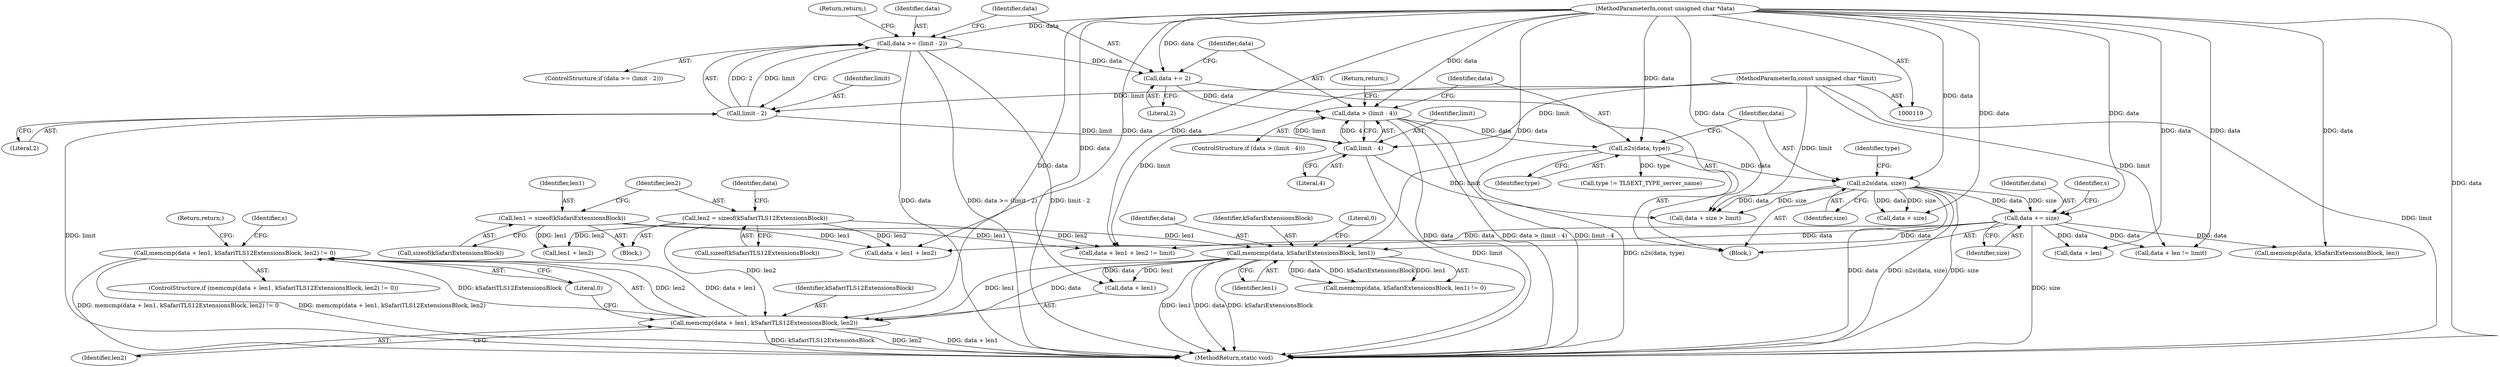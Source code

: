 digraph "1_openssl_a004e72b95835136d3f1ea90517f706c24c03da7_1@API" {
"1000200" [label="(Call,memcmp(data + len1, kSafariTLS12ExtensionsBlock, len2) != 0)"];
"1000201" [label="(Call,memcmp(data + len1, kSafariTLS12ExtensionsBlock, len2))"];
"1000193" [label="(Call,memcmp(data, kSafariExtensionsBlock, len1))"];
"1000121" [label="(MethodParameterIn,const unsigned char *data)"];
"1000163" [label="(Call,data += size)"];
"1000148" [label="(Call,n2s(data, size))"];
"1000145" [label="(Call,n2s(data, type))"];
"1000139" [label="(Call,data > (limit - 4))"];
"1000135" [label="(Call,data += 2)"];
"1000129" [label="(Call,data >= (limit - 2))"];
"1000131" [label="(Call,limit - 2)"];
"1000122" [label="(MethodParameterIn,const unsigned char *limit)"];
"1000141" [label="(Call,limit - 4)"];
"1000173" [label="(Call,len1 = sizeof(kSafariExtensionsBlock))"];
"1000178" [label="(Call,len2 = sizeof(kSafariTLS12ExtensionsBlock))"];
"1000157" [label="(Call,data + size > limit)"];
"1000175" [label="(Call,sizeof(kSafariExtensionsBlock))"];
"1000195" [label="(Identifier,kSafariExtensionsBlock)"];
"1000141" [label="(Call,limit - 4)"];
"1000180" [label="(Call,sizeof(kSafariTLS12ExtensionsBlock))"];
"1000142" [label="(Identifier,limit)"];
"1000138" [label="(ControlStructure,if (data > (limit - 4)))"];
"1000140" [label="(Identifier,data)"];
"1000200" [label="(Call,memcmp(data + len1, kSafariTLS12ExtensionsBlock, len2) != 0)"];
"1000183" [label="(Call,data + len1 + len2 != limit)"];
"1000153" [label="(Identifier,type)"];
"1000123" [label="(Block,)"];
"1000163" [label="(Call,data += size)"];
"1000173" [label="(Call,len1 = sizeof(kSafariExtensionsBlock))"];
"1000186" [label="(Call,len1 + len2)"];
"1000136" [label="(Identifier,data)"];
"1000129" [label="(Call,data >= (limit - 2))"];
"1000135" [label="(Call,data += 2)"];
"1000150" [label="(Identifier,size)"];
"1000206" [label="(Identifier,len2)"];
"1000192" [label="(Call,memcmp(data, kSafariExtensionsBlock, len1) != 0)"];
"1000164" [label="(Identifier,data)"];
"1000147" [label="(Identifier,type)"];
"1000169" [label="(Identifier,s)"];
"1000174" [label="(Identifier,len1)"];
"1000165" [label="(Identifier,size)"];
"1000131" [label="(Call,limit - 2)"];
"1000185" [label="(Identifier,data)"];
"1000133" [label="(Literal,2)"];
"1000202" [label="(Call,data + len1)"];
"1000134" [label="(Return,return;)"];
"1000197" [label="(Literal,0)"];
"1000145" [label="(Call,n2s(data, type))"];
"1000149" [label="(Identifier,data)"];
"1000184" [label="(Call,data + len1 + len2)"];
"1000122" [label="(MethodParameterIn,const unsigned char *limit)"];
"1000193" [label="(Call,memcmp(data, kSafariExtensionsBlock, len1))"];
"1000128" [label="(ControlStructure,if (data >= (limit - 2)))"];
"1000152" [label="(Call,type != TLSEXT_TYPE_server_name)"];
"1000207" [label="(Literal,0)"];
"1000238" [label="(MethodReturn,static void)"];
"1000196" [label="(Identifier,len1)"];
"1000199" [label="(ControlStructure,if (memcmp(data + len1, kSafariTLS12ExtensionsBlock, len2) != 0))"];
"1000225" [label="(Call,memcmp(data, kSafariExtensionsBlock, len))"];
"1000201" [label="(Call,memcmp(data + len1, kSafariTLS12ExtensionsBlock, len2))"];
"1000178" [label="(Call,len2 = sizeof(kSafariTLS12ExtensionsBlock))"];
"1000158" [label="(Call,data + size)"];
"1000132" [label="(Identifier,limit)"];
"1000139" [label="(Call,data > (limit - 4))"];
"1000137" [label="(Literal,2)"];
"1000234" [label="(Identifier,s)"];
"1000217" [label="(Call,data + len != limit)"];
"1000148" [label="(Call,n2s(data, size))"];
"1000146" [label="(Identifier,data)"];
"1000171" [label="(Block,)"];
"1000130" [label="(Identifier,data)"];
"1000143" [label="(Literal,4)"];
"1000208" [label="(Return,return;)"];
"1000121" [label="(MethodParameterIn,const unsigned char *data)"];
"1000218" [label="(Call,data + len)"];
"1000194" [label="(Identifier,data)"];
"1000179" [label="(Identifier,len2)"];
"1000205" [label="(Identifier,kSafariTLS12ExtensionsBlock)"];
"1000144" [label="(Return,return;)"];
"1000200" -> "1000199"  [label="AST: "];
"1000200" -> "1000207"  [label="CFG: "];
"1000201" -> "1000200"  [label="AST: "];
"1000207" -> "1000200"  [label="AST: "];
"1000208" -> "1000200"  [label="CFG: "];
"1000234" -> "1000200"  [label="CFG: "];
"1000200" -> "1000238"  [label="DDG: memcmp(data + len1, kSafariTLS12ExtensionsBlock, len2)"];
"1000200" -> "1000238"  [label="DDG: memcmp(data + len1, kSafariTLS12ExtensionsBlock, len2) != 0"];
"1000201" -> "1000200"  [label="DDG: data + len1"];
"1000201" -> "1000200"  [label="DDG: kSafariTLS12ExtensionsBlock"];
"1000201" -> "1000200"  [label="DDG: len2"];
"1000201" -> "1000206"  [label="CFG: "];
"1000202" -> "1000201"  [label="AST: "];
"1000205" -> "1000201"  [label="AST: "];
"1000206" -> "1000201"  [label="AST: "];
"1000207" -> "1000201"  [label="CFG: "];
"1000201" -> "1000238"  [label="DDG: kSafariTLS12ExtensionsBlock"];
"1000201" -> "1000238"  [label="DDG: len2"];
"1000201" -> "1000238"  [label="DDG: data + len1"];
"1000193" -> "1000201"  [label="DDG: data"];
"1000193" -> "1000201"  [label="DDG: len1"];
"1000121" -> "1000201"  [label="DDG: data"];
"1000178" -> "1000201"  [label="DDG: len2"];
"1000193" -> "1000192"  [label="AST: "];
"1000193" -> "1000196"  [label="CFG: "];
"1000194" -> "1000193"  [label="AST: "];
"1000195" -> "1000193"  [label="AST: "];
"1000196" -> "1000193"  [label="AST: "];
"1000197" -> "1000193"  [label="CFG: "];
"1000193" -> "1000238"  [label="DDG: data"];
"1000193" -> "1000238"  [label="DDG: kSafariExtensionsBlock"];
"1000193" -> "1000238"  [label="DDG: len1"];
"1000193" -> "1000192"  [label="DDG: data"];
"1000193" -> "1000192"  [label="DDG: kSafariExtensionsBlock"];
"1000193" -> "1000192"  [label="DDG: len1"];
"1000121" -> "1000193"  [label="DDG: data"];
"1000163" -> "1000193"  [label="DDG: data"];
"1000173" -> "1000193"  [label="DDG: len1"];
"1000193" -> "1000202"  [label="DDG: data"];
"1000193" -> "1000202"  [label="DDG: len1"];
"1000121" -> "1000119"  [label="AST: "];
"1000121" -> "1000238"  [label="DDG: data"];
"1000121" -> "1000129"  [label="DDG: data"];
"1000121" -> "1000135"  [label="DDG: data"];
"1000121" -> "1000139"  [label="DDG: data"];
"1000121" -> "1000145"  [label="DDG: data"];
"1000121" -> "1000148"  [label="DDG: data"];
"1000121" -> "1000157"  [label="DDG: data"];
"1000121" -> "1000158"  [label="DDG: data"];
"1000121" -> "1000163"  [label="DDG: data"];
"1000121" -> "1000183"  [label="DDG: data"];
"1000121" -> "1000184"  [label="DDG: data"];
"1000121" -> "1000202"  [label="DDG: data"];
"1000121" -> "1000217"  [label="DDG: data"];
"1000121" -> "1000218"  [label="DDG: data"];
"1000121" -> "1000225"  [label="DDG: data"];
"1000163" -> "1000123"  [label="AST: "];
"1000163" -> "1000165"  [label="CFG: "];
"1000164" -> "1000163"  [label="AST: "];
"1000165" -> "1000163"  [label="AST: "];
"1000169" -> "1000163"  [label="CFG: "];
"1000163" -> "1000238"  [label="DDG: size"];
"1000148" -> "1000163"  [label="DDG: size"];
"1000148" -> "1000163"  [label="DDG: data"];
"1000163" -> "1000183"  [label="DDG: data"];
"1000163" -> "1000184"  [label="DDG: data"];
"1000163" -> "1000217"  [label="DDG: data"];
"1000163" -> "1000218"  [label="DDG: data"];
"1000163" -> "1000225"  [label="DDG: data"];
"1000148" -> "1000123"  [label="AST: "];
"1000148" -> "1000150"  [label="CFG: "];
"1000149" -> "1000148"  [label="AST: "];
"1000150" -> "1000148"  [label="AST: "];
"1000153" -> "1000148"  [label="CFG: "];
"1000148" -> "1000238"  [label="DDG: data"];
"1000148" -> "1000238"  [label="DDG: n2s(data, size)"];
"1000148" -> "1000238"  [label="DDG: size"];
"1000145" -> "1000148"  [label="DDG: data"];
"1000148" -> "1000157"  [label="DDG: data"];
"1000148" -> "1000157"  [label="DDG: size"];
"1000148" -> "1000158"  [label="DDG: data"];
"1000148" -> "1000158"  [label="DDG: size"];
"1000145" -> "1000123"  [label="AST: "];
"1000145" -> "1000147"  [label="CFG: "];
"1000146" -> "1000145"  [label="AST: "];
"1000147" -> "1000145"  [label="AST: "];
"1000149" -> "1000145"  [label="CFG: "];
"1000145" -> "1000238"  [label="DDG: n2s(data, type)"];
"1000139" -> "1000145"  [label="DDG: data"];
"1000145" -> "1000152"  [label="DDG: type"];
"1000139" -> "1000138"  [label="AST: "];
"1000139" -> "1000141"  [label="CFG: "];
"1000140" -> "1000139"  [label="AST: "];
"1000141" -> "1000139"  [label="AST: "];
"1000144" -> "1000139"  [label="CFG: "];
"1000146" -> "1000139"  [label="CFG: "];
"1000139" -> "1000238"  [label="DDG: limit - 4"];
"1000139" -> "1000238"  [label="DDG: data > (limit - 4)"];
"1000139" -> "1000238"  [label="DDG: data"];
"1000135" -> "1000139"  [label="DDG: data"];
"1000141" -> "1000139"  [label="DDG: limit"];
"1000141" -> "1000139"  [label="DDG: 4"];
"1000135" -> "1000123"  [label="AST: "];
"1000135" -> "1000137"  [label="CFG: "];
"1000136" -> "1000135"  [label="AST: "];
"1000137" -> "1000135"  [label="AST: "];
"1000140" -> "1000135"  [label="CFG: "];
"1000129" -> "1000135"  [label="DDG: data"];
"1000129" -> "1000128"  [label="AST: "];
"1000129" -> "1000131"  [label="CFG: "];
"1000130" -> "1000129"  [label="AST: "];
"1000131" -> "1000129"  [label="AST: "];
"1000134" -> "1000129"  [label="CFG: "];
"1000136" -> "1000129"  [label="CFG: "];
"1000129" -> "1000238"  [label="DDG: data"];
"1000129" -> "1000238"  [label="DDG: data >= (limit - 2)"];
"1000129" -> "1000238"  [label="DDG: limit - 2"];
"1000131" -> "1000129"  [label="DDG: limit"];
"1000131" -> "1000129"  [label="DDG: 2"];
"1000131" -> "1000133"  [label="CFG: "];
"1000132" -> "1000131"  [label="AST: "];
"1000133" -> "1000131"  [label="AST: "];
"1000131" -> "1000238"  [label="DDG: limit"];
"1000122" -> "1000131"  [label="DDG: limit"];
"1000131" -> "1000141"  [label="DDG: limit"];
"1000122" -> "1000119"  [label="AST: "];
"1000122" -> "1000238"  [label="DDG: limit"];
"1000122" -> "1000141"  [label="DDG: limit"];
"1000122" -> "1000157"  [label="DDG: limit"];
"1000122" -> "1000183"  [label="DDG: limit"];
"1000122" -> "1000217"  [label="DDG: limit"];
"1000141" -> "1000143"  [label="CFG: "];
"1000142" -> "1000141"  [label="AST: "];
"1000143" -> "1000141"  [label="AST: "];
"1000141" -> "1000238"  [label="DDG: limit"];
"1000141" -> "1000157"  [label="DDG: limit"];
"1000173" -> "1000171"  [label="AST: "];
"1000173" -> "1000175"  [label="CFG: "];
"1000174" -> "1000173"  [label="AST: "];
"1000175" -> "1000173"  [label="AST: "];
"1000179" -> "1000173"  [label="CFG: "];
"1000173" -> "1000183"  [label="DDG: len1"];
"1000173" -> "1000184"  [label="DDG: len1"];
"1000173" -> "1000186"  [label="DDG: len1"];
"1000178" -> "1000171"  [label="AST: "];
"1000178" -> "1000180"  [label="CFG: "];
"1000179" -> "1000178"  [label="AST: "];
"1000180" -> "1000178"  [label="AST: "];
"1000185" -> "1000178"  [label="CFG: "];
"1000178" -> "1000183"  [label="DDG: len2"];
"1000178" -> "1000184"  [label="DDG: len2"];
"1000178" -> "1000186"  [label="DDG: len2"];
}
